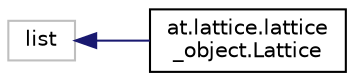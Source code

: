 digraph "Graphical Class Hierarchy"
{
 // LATEX_PDF_SIZE
  edge [fontname="Helvetica",fontsize="10",labelfontname="Helvetica",labelfontsize="10"];
  node [fontname="Helvetica",fontsize="10",shape=record];
  rankdir="LR";
  Node38 [label="list",height=0.2,width=0.4,color="grey75", fillcolor="white", style="filled",tooltip=" "];
  Node38 -> Node0 [dir="back",color="midnightblue",fontsize="10",style="solid",fontname="Helvetica"];
  Node0 [label="at.lattice.lattice\l_object.Lattice",height=0.2,width=0.4,color="black", fillcolor="white", style="filled",URL="$classat_1_1lattice_1_1lattice__object_1_1Lattice.html",tooltip=" "];
}
